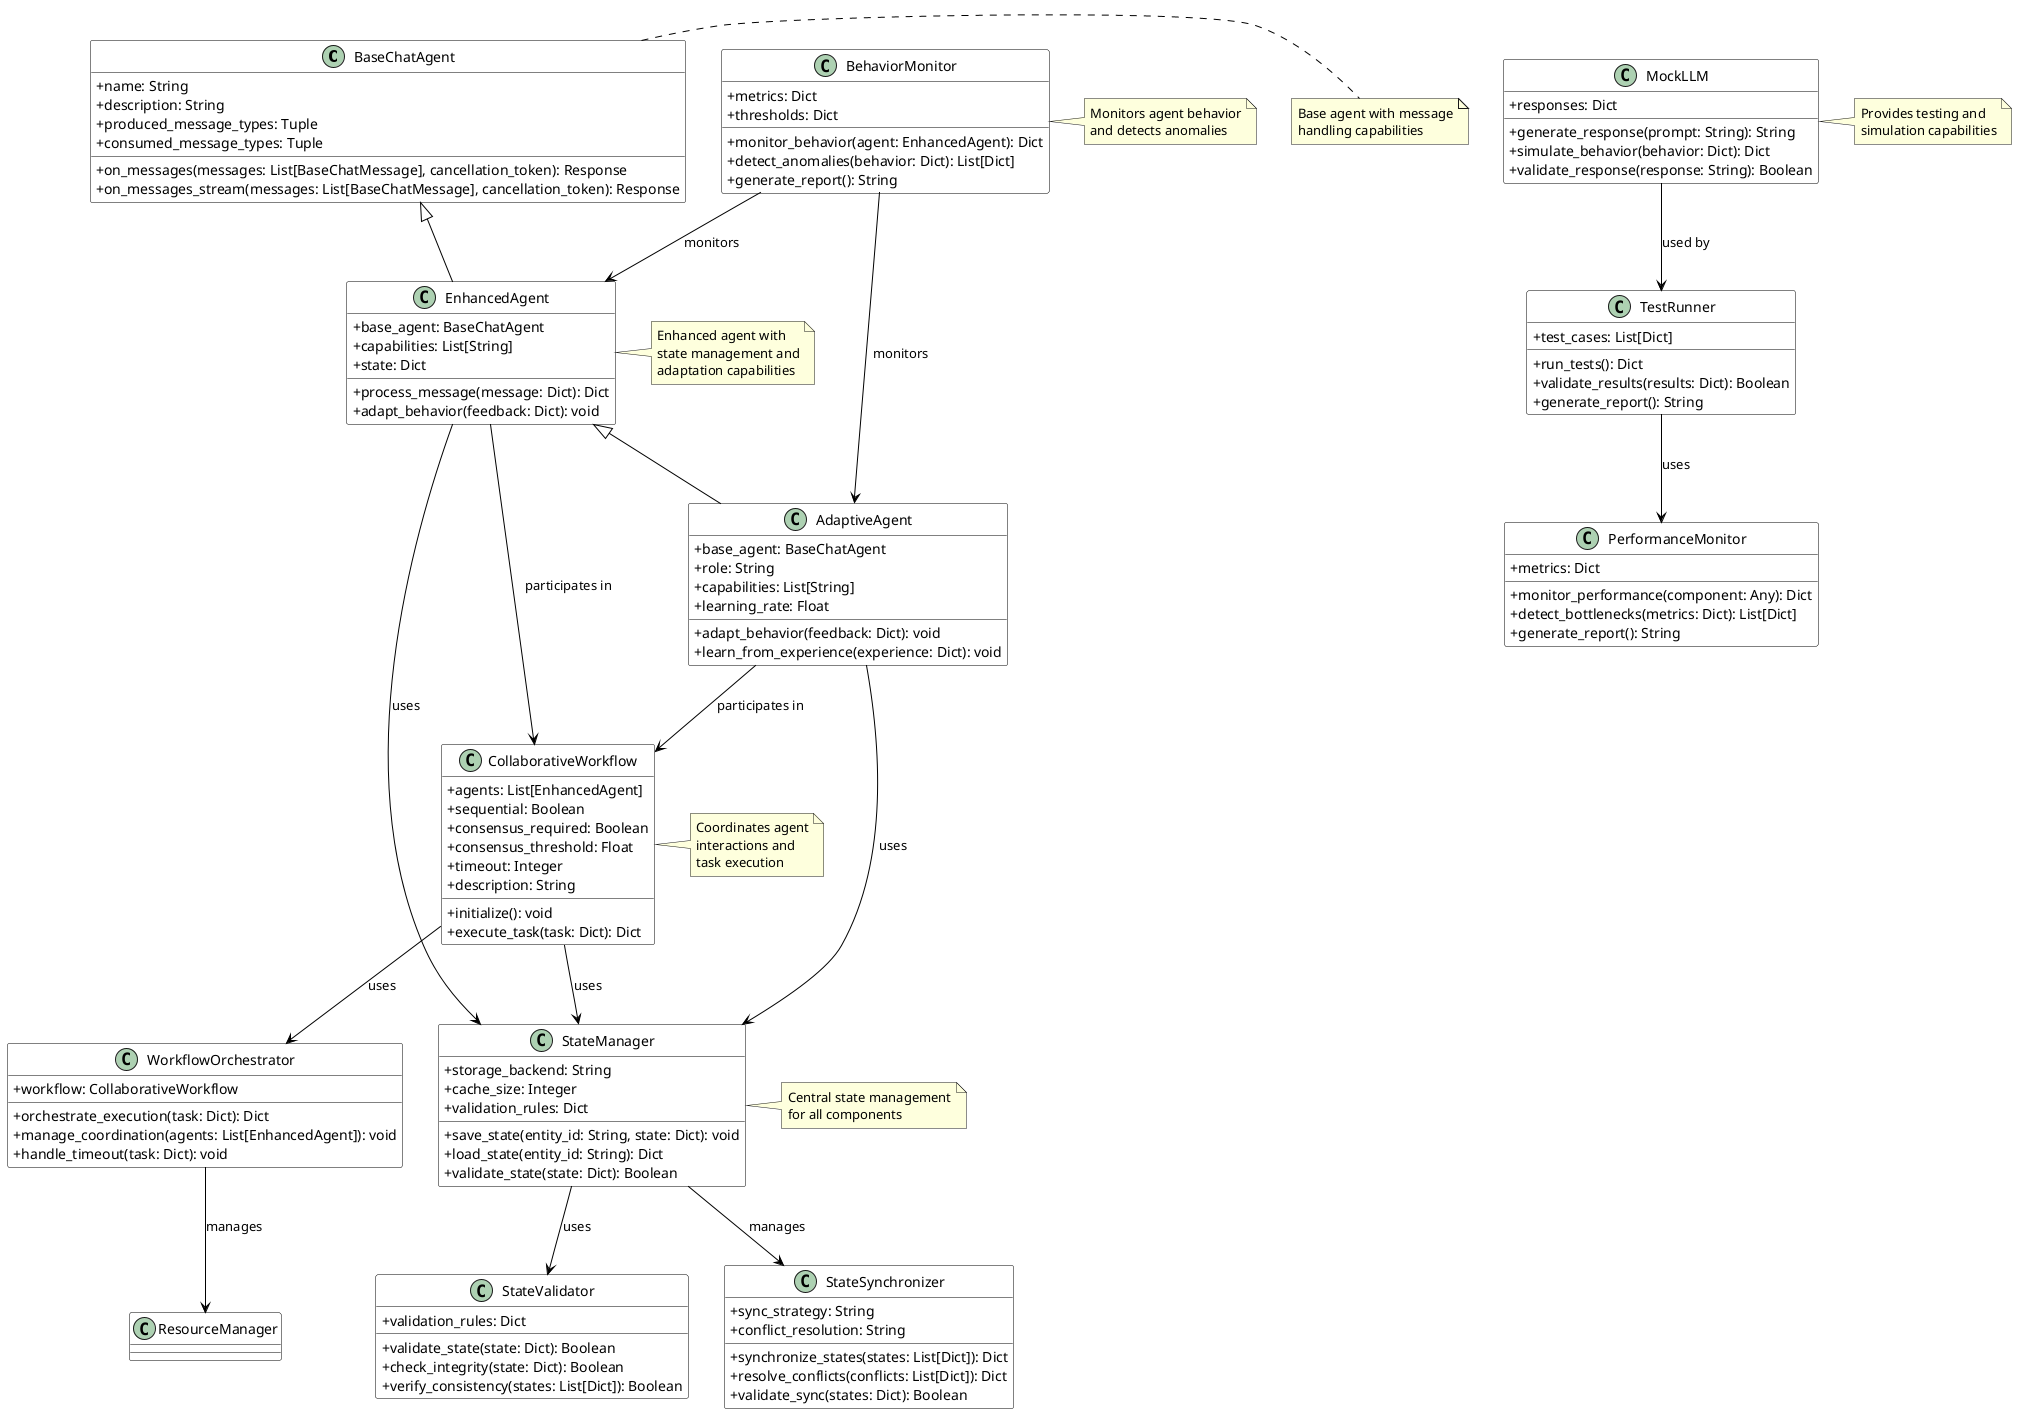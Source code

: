 @startuml Architecture Class Diagram

' Style
skinparam classAttributeIconSize 0
skinparam class {
    BackgroundColor White
    ArrowColor Black
    BorderColor Black
}

' Core Agent Components
class BaseChatAgent {
    + name: String
    + description: String
    + produced_message_types: Tuple
    + consumed_message_types: Tuple
    + on_messages(messages: List[BaseChatMessage], cancellation_token): Response
    + on_messages_stream(messages: List[BaseChatMessage], cancellation_token): Response
}

class EnhancedAgent {
    + base_agent: BaseChatAgent
    + capabilities: List[String]
    + state: Dict
    + process_message(message: Dict): Dict
    + adapt_behavior(feedback: Dict): void
}

class AdaptiveAgent {
    + base_agent: BaseChatAgent
    + role: String
    + capabilities: List[String]
    + learning_rate: Float
    + adapt_behavior(feedback: Dict): void
    + learn_from_experience(experience: Dict): void
}

class BehaviorMonitor {
    + metrics: Dict
    + thresholds: Dict
    + monitor_behavior(agent: EnhancedAgent): Dict
    + detect_anomalies(behavior: Dict): List[Dict]
    + generate_report(): String
}

' State Management Components
class StateManager {
    + storage_backend: String
    + cache_size: Integer
    + validation_rules: Dict
    + save_state(entity_id: String, state: Dict): void
    + load_state(entity_id: String): Dict
    + validate_state(state: Dict): Boolean
}

class StateSynchronizer {
    + sync_strategy: String
    + conflict_resolution: String
    + synchronize_states(states: List[Dict]): Dict
    + resolve_conflicts(conflicts: List[Dict]): Dict
    + validate_sync(states: Dict): Boolean
}

class StateValidator {
    + validation_rules: Dict
    + validate_state(state: Dict): Boolean
    + check_integrity(state: Dict): Boolean
    + verify_consistency(states: List[Dict]): Boolean
}

' Workflow Management Components
class CollaborativeWorkflow {
    + agents: List[EnhancedAgent]
    + sequential: Boolean
    + consensus_required: Boolean
    + consensus_threshold: Float
    + timeout: Integer
    + description: String
    + initialize(): void
    + execute_task(task: Dict): Dict
}

class WorkflowOrchestrator {
    + workflow: CollaborativeWorkflow
    + orchestrate_execution(task: Dict): Dict
    + manage_coordination(agents: List[EnhancedAgent]): void
    + handle_timeout(task: Dict): void
}

' Development Tools Components
class MockLLM {
    + responses: Dict
    + generate_response(prompt: String): String
    + simulate_behavior(behavior: Dict): Dict
    + validate_response(response: String): Boolean
}

class TestRunner {
    + test_cases: List[Dict]
    + run_tests(): Dict
    + validate_results(results: Dict): Boolean
    + generate_report(): String
}

class PerformanceMonitor {
    + metrics: Dict
    + monitor_performance(component: Any): Dict
    + detect_bottlenecks(metrics: Dict): List[Dict]
    + generate_report(): String
}

' Relationships
BaseChatAgent <|-- EnhancedAgent
EnhancedAgent <|-- AdaptiveAgent

' Agent System Relationships
BehaviorMonitor --> EnhancedAgent : monitors
BehaviorMonitor --> AdaptiveAgent : monitors

' State Management Relationships
StateManager --> StateSynchronizer : manages
StateManager --> StateValidator : uses
EnhancedAgent --> StateManager : uses
AdaptiveAgent --> StateManager : uses
CollaborativeWorkflow --> StateManager : uses

' Workflow Relationships
CollaborativeWorkflow --> WorkflowOrchestrator : uses
WorkflowOrchestrator --> ResourceManager : manages
EnhancedAgent --> CollaborativeWorkflow : participates in
AdaptiveAgent --> CollaborativeWorkflow : participates in

' Development Tools Relationships
MockLLM --> TestRunner : used by
TestRunner --> PerformanceMonitor : uses

' Notes
note right of BaseChatAgent
  Base agent with message
  handling capabilities
end note

note right of EnhancedAgent
  Enhanced agent with
  state management and
  adaptation capabilities
end note

note right of BehaviorMonitor
  Monitors agent behavior
  and detects anomalies
end note

note right of StateManager
  Central state management
  for all components
end note

note right of CollaborativeWorkflow
  Coordinates agent
  interactions and
  task execution
end note

note right of MockLLM
  Provides testing and
  simulation capabilities
end note

@enduml 